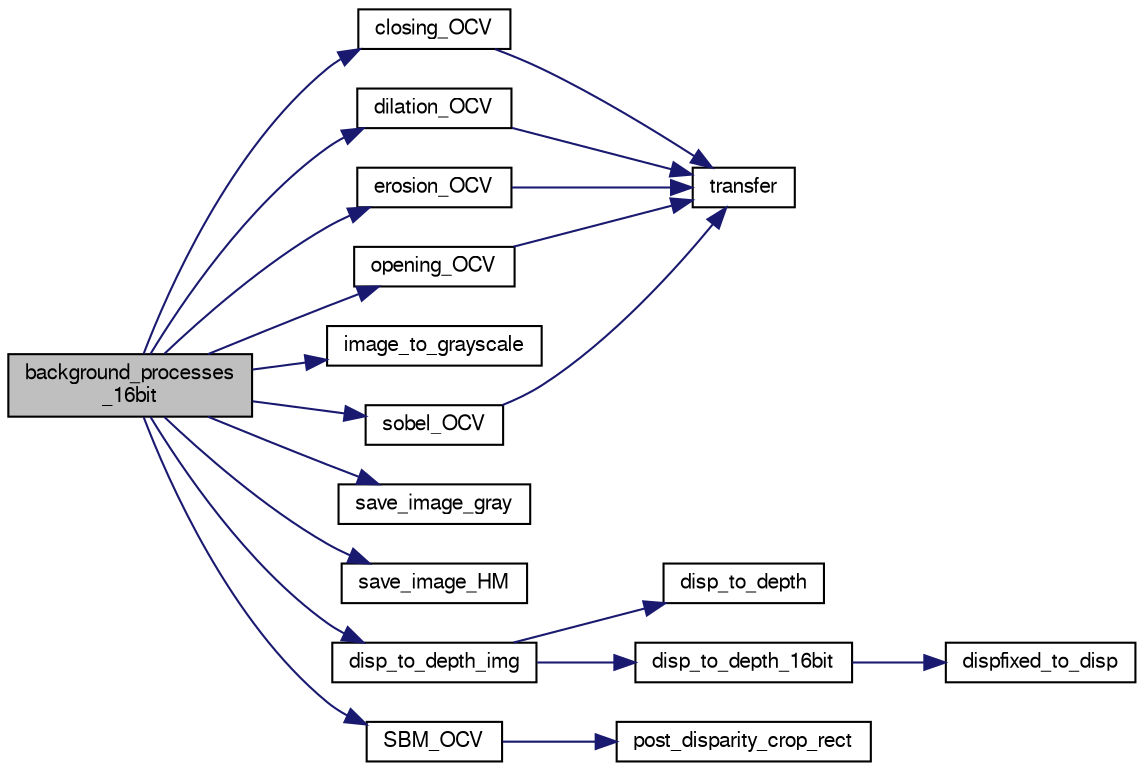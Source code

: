 digraph "background_processes_16bit"
{
  edge [fontname="FreeSans",fontsize="10",labelfontname="FreeSans",labelfontsize="10"];
  node [fontname="FreeSans",fontsize="10",shape=record];
  rankdir="LR";
  Node1 [label="background_processes\l_16bit",height=0.2,width=0.4,color="black", fillcolor="grey75", style="filled", fontcolor="black"];
  Node1 -> Node2 [color="midnightblue",fontsize="10",style="solid",fontname="FreeSans"];
  Node2 [label="closing_OCV",height=0.2,width=0.4,color="black", fillcolor="white", style="filled",URL="$wedgebug__opencv_8cpp.html#a691e6e5e0130fe627ad32079d0642aea"];
  Node2 -> Node3 [color="midnightblue",fontsize="10",style="solid",fontname="FreeSans"];
  Node3 [label="transfer",height=0.2,width=0.4,color="black", fillcolor="white", style="filled",URL="$wedgebug__opencv_8cpp.html#ab775d30507b59f09d09d79853c3423ff"];
  Node1 -> Node4 [color="midnightblue",fontsize="10",style="solid",fontname="FreeSans"];
  Node4 [label="dilation_OCV",height=0.2,width=0.4,color="black", fillcolor="white", style="filled",URL="$wedgebug__opencv_8cpp.html#a9c7865b8e8539c7b632d19ab3d5b58d7"];
  Node4 -> Node3 [color="midnightblue",fontsize="10",style="solid",fontname="FreeSans"];
  Node1 -> Node5 [color="midnightblue",fontsize="10",style="solid",fontname="FreeSans"];
  Node5 [label="disp_to_depth_img",height=0.2,width=0.4,color="black", fillcolor="white", style="filled",URL="$wedgebug_8c.html#a23019a70364cd05785a67c405170012a"];
  Node5 -> Node6 [color="midnightblue",fontsize="10",style="solid",fontname="FreeSans"];
  Node6 [label="disp_to_depth",height=0.2,width=0.4,color="black", fillcolor="white", style="filled",URL="$wedgebug_8c.html#aa46ee21df7fc59c9fb806f9f61c1a979"];
  Node5 -> Node7 [color="midnightblue",fontsize="10",style="solid",fontname="FreeSans"];
  Node7 [label="disp_to_depth_16bit",height=0.2,width=0.4,color="black", fillcolor="white", style="filled",URL="$wedgebug_8c.html#a0a5c6dd8eaeca9f1b5cb411237f66215"];
  Node7 -> Node8 [color="midnightblue",fontsize="10",style="solid",fontname="FreeSans"];
  Node8 [label="dispfixed_to_disp",height=0.2,width=0.4,color="black", fillcolor="white", style="filled",URL="$wedgebug_8c.html#a873022871dd0b8f164f98b5cb3058db3"];
  Node1 -> Node9 [color="midnightblue",fontsize="10",style="solid",fontname="FreeSans"];
  Node9 [label="erosion_OCV",height=0.2,width=0.4,color="black", fillcolor="white", style="filled",URL="$wedgebug__opencv_8cpp.html#acbda807f5288b5a8352e2d532e97973e"];
  Node9 -> Node3 [color="midnightblue",fontsize="10",style="solid",fontname="FreeSans"];
  Node1 -> Node10 [color="midnightblue",fontsize="10",style="solid",fontname="FreeSans"];
  Node10 [label="image_to_grayscale",height=0.2,width=0.4,color="black", fillcolor="white", style="filled",URL="$image_8c.html#a74a32006a620503a7ca62e5b2a86abd1",tooltip="Convert an image to grayscale. "];
  Node1 -> Node11 [color="midnightblue",fontsize="10",style="solid",fontname="FreeSans"];
  Node11 [label="opening_OCV",height=0.2,width=0.4,color="black", fillcolor="white", style="filled",URL="$wedgebug__opencv_8cpp.html#adecac5178ecc6b0378d9fe6ea1fc656e"];
  Node11 -> Node3 [color="midnightblue",fontsize="10",style="solid",fontname="FreeSans"];
  Node1 -> Node12 [color="midnightblue",fontsize="10",style="solid",fontname="FreeSans"];
  Node12 [label="save_image_gray",height=0.2,width=0.4,color="black", fillcolor="white", style="filled",URL="$wedgebug__opencv_8cpp.html#a77124a1a5c88648632bfd1d434535fc2"];
  Node1 -> Node13 [color="midnightblue",fontsize="10",style="solid",fontname="FreeSans"];
  Node13 [label="save_image_HM",height=0.2,width=0.4,color="black", fillcolor="white", style="filled",URL="$wedgebug__opencv_8cpp.html#aee1bd4952f6e9e875ec67aef4b64cfdf"];
  Node1 -> Node14 [color="midnightblue",fontsize="10",style="solid",fontname="FreeSans"];
  Node14 [label="SBM_OCV",height=0.2,width=0.4,color="black", fillcolor="white", style="filled",URL="$wedgebug__opencv_8cpp.html#a1833f3a4e3fc666509e5fee9def1e7b0"];
  Node14 -> Node15 [color="midnightblue",fontsize="10",style="solid",fontname="FreeSans"];
  Node15 [label="post_disparity_crop_rect",height=0.2,width=0.4,color="black", fillcolor="white", style="filled",URL="$wedgebug_8c.html#aa6f20fba60477d3caba1a833f1f49bcd"];
  Node1 -> Node16 [color="midnightblue",fontsize="10",style="solid",fontname="FreeSans"];
  Node16 [label="sobel_OCV",height=0.2,width=0.4,color="black", fillcolor="white", style="filled",URL="$wedgebug__opencv_8cpp.html#a6a7feaf81b59b8738ff067d4d11f9e98"];
  Node16 -> Node3 [color="midnightblue",fontsize="10",style="solid",fontname="FreeSans"];
}
